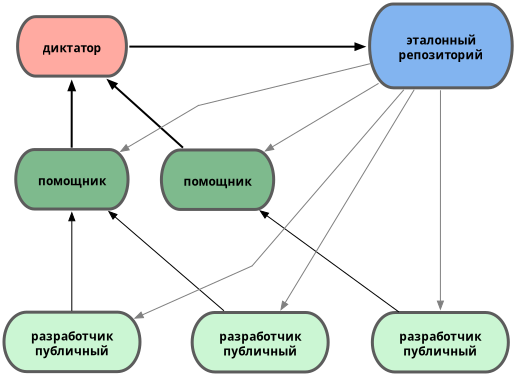 <?xml version="1.0" encoding="UTF-8"?>
<dia:diagram xmlns:dia="http://www.lysator.liu.se/~alla/dia/">
  <dia:layer name="Segundo Plano" visible="true" active="true">
    <dia:object type="Flowchart - Terminal" version="1" id="O0">
      <dia:attribute name="obj_pos">
        <dia:point val="-7.912,0.369"/>
      </dia:attribute>
      <dia:attribute name="obj_bb">
        <dia:rectangle val="-7.987,0.294;-0.706,4.634"/>
      </dia:attribute>
      <dia:attribute name="meta">
        <dia:composite type="dict"/>
      </dia:attribute>
      <dia:attribute name="elem_corner">
        <dia:point val="-7.912,0.369"/>
      </dia:attribute>
      <dia:attribute name="elem_width">
        <dia:real val="7.131"/>
      </dia:attribute>
      <dia:attribute name="elem_height">
        <dia:real val="4.19"/>
      </dia:attribute>
      <dia:attribute name="line_width">
        <dia:real val="0.15"/>
      </dia:attribute>
      <dia:attribute name="line_colour">
        <dia:color val="#5c5c5c"/>
      </dia:attribute>
      <dia:attribute name="fill_colour">
        <dia:color val="#82b4f0"/>
      </dia:attribute>
      <dia:attribute name="show_background">
        <dia:boolean val="true"/>
      </dia:attribute>
      <dia:attribute name="line_style">
        <dia:enum val="0"/>
        <dia:real val="1"/>
      </dia:attribute>
      <dia:attribute name="padding">
        <dia:real val="0"/>
      </dia:attribute>
      <dia:attribute name="text">
        <dia:composite type="text">
          <dia:attribute name="string">
            <dia:string>#эталонный
репозиторий#</dia:string>
          </dia:attribute>
          <dia:attribute name="font">
            <dia:font family="sans" style="80" name="Helvetica-Bold"/>
          </dia:attribute>
          <dia:attribute name="height">
            <dia:real val="0.741"/>
          </dia:attribute>
          <dia:attribute name="pos">
            <dia:point val="-4.347,2.279"/>
          </dia:attribute>
          <dia:attribute name="color">
            <dia:color val="#000000"/>
          </dia:attribute>
          <dia:attribute name="alignment">
            <dia:enum val="1"/>
          </dia:attribute>
        </dia:composite>
      </dia:attribute>
      <dia:attribute name="flip_horizontal">
        <dia:boolean val="false"/>
      </dia:attribute>
      <dia:attribute name="flip_vertical">
        <dia:boolean val="false"/>
      </dia:attribute>
      <dia:attribute name="subscale">
        <dia:real val="1"/>
      </dia:attribute>
    </dia:object>
    <dia:object type="Flowchart - Terminal" version="1" id="O1">
      <dia:attribute name="obj_pos">
        <dia:point val="-18.322,7.668"/>
      </dia:attribute>
      <dia:attribute name="obj_bb">
        <dia:rectangle val="-18.396,7.593;-12.633,10.716"/>
      </dia:attribute>
      <dia:attribute name="meta">
        <dia:composite type="dict"/>
      </dia:attribute>
      <dia:attribute name="elem_corner">
        <dia:point val="-18.322,7.668"/>
      </dia:attribute>
      <dia:attribute name="elem_width">
        <dia:real val="5.614"/>
      </dia:attribute>
      <dia:attribute name="elem_height">
        <dia:real val="2.973"/>
      </dia:attribute>
      <dia:attribute name="line_width">
        <dia:real val="0.15"/>
      </dia:attribute>
      <dia:attribute name="line_colour">
        <dia:color val="#5c5c5c"/>
      </dia:attribute>
      <dia:attribute name="fill_colour">
        <dia:color val="#7eba8d"/>
      </dia:attribute>
      <dia:attribute name="show_background">
        <dia:boolean val="true"/>
      </dia:attribute>
      <dia:attribute name="line_style">
        <dia:enum val="0"/>
        <dia:real val="1"/>
      </dia:attribute>
      <dia:attribute name="padding">
        <dia:real val="0"/>
      </dia:attribute>
      <dia:attribute name="text">
        <dia:composite type="text">
          <dia:attribute name="string">
            <dia:string>#помощник#</dia:string>
          </dia:attribute>
          <dia:attribute name="font">
            <dia:font family="sans" style="80" name="Helvetica-Bold"/>
          </dia:attribute>
          <dia:attribute name="height">
            <dia:real val="0.741"/>
          </dia:attribute>
          <dia:attribute name="pos">
            <dia:point val="-15.515,9.339"/>
          </dia:attribute>
          <dia:attribute name="color">
            <dia:color val="#000000"/>
          </dia:attribute>
          <dia:attribute name="alignment">
            <dia:enum val="1"/>
          </dia:attribute>
        </dia:composite>
      </dia:attribute>
      <dia:attribute name="flip_horizontal">
        <dia:boolean val="false"/>
      </dia:attribute>
      <dia:attribute name="flip_vertical">
        <dia:boolean val="false"/>
      </dia:attribute>
      <dia:attribute name="subscale">
        <dia:real val="1"/>
      </dia:attribute>
    </dia:object>
    <dia:object type="Standard - Line" version="0" id="O2">
      <dia:attribute name="obj_pos">
        <dia:point val="-8.169,2.503"/>
      </dia:attribute>
      <dia:attribute name="obj_bb">
        <dia:rectangle val="-19.975,2.281;-8.076,2.725"/>
      </dia:attribute>
      <dia:attribute name="conn_endpoints">
        <dia:point val="-8.169,2.503"/>
        <dia:point val="-19.925,2.5"/>
      </dia:attribute>
      <dia:attribute name="numcp">
        <dia:int val="1"/>
      </dia:attribute>
      <dia:attribute name="line_width">
        <dia:real val="0.1"/>
      </dia:attribute>
      <dia:attribute name="start_arrow">
        <dia:enum val="3"/>
      </dia:attribute>
      <dia:attribute name="start_arrow_length">
        <dia:real val="0.4"/>
      </dia:attribute>
      <dia:attribute name="start_arrow_width">
        <dia:real val="0.3"/>
      </dia:attribute>
    </dia:object>
    <dia:object type="Flowchart - Terminal" version="1" id="O3">
      <dia:attribute name="obj_pos">
        <dia:point val="-25.604,7.647"/>
      </dia:attribute>
      <dia:attribute name="obj_bb">
        <dia:rectangle val="-25.679,7.572;-19.915,10.696"/>
      </dia:attribute>
      <dia:attribute name="meta">
        <dia:composite type="dict"/>
      </dia:attribute>
      <dia:attribute name="elem_corner">
        <dia:point val="-25.604,7.647"/>
      </dia:attribute>
      <dia:attribute name="elem_width">
        <dia:real val="5.614"/>
      </dia:attribute>
      <dia:attribute name="elem_height">
        <dia:real val="2.973"/>
      </dia:attribute>
      <dia:attribute name="line_width">
        <dia:real val="0.15"/>
      </dia:attribute>
      <dia:attribute name="line_colour">
        <dia:color val="#5c5c5c"/>
      </dia:attribute>
      <dia:attribute name="fill_colour">
        <dia:color val="#7eba8d"/>
      </dia:attribute>
      <dia:attribute name="show_background">
        <dia:boolean val="true"/>
      </dia:attribute>
      <dia:attribute name="line_style">
        <dia:enum val="0"/>
        <dia:real val="1"/>
      </dia:attribute>
      <dia:attribute name="padding">
        <dia:real val="0"/>
      </dia:attribute>
      <dia:attribute name="text">
        <dia:composite type="text">
          <dia:attribute name="string">
            <dia:string>#помощник#</dia:string>
          </dia:attribute>
          <dia:attribute name="font">
            <dia:font family="sans" style="80" name="Helvetica-Bold"/>
          </dia:attribute>
          <dia:attribute name="height">
            <dia:real val="0.741"/>
          </dia:attribute>
          <dia:attribute name="pos">
            <dia:point val="-22.797,9.319"/>
          </dia:attribute>
          <dia:attribute name="color">
            <dia:color val="#000000"/>
          </dia:attribute>
          <dia:attribute name="alignment">
            <dia:enum val="1"/>
          </dia:attribute>
        </dia:composite>
      </dia:attribute>
      <dia:attribute name="flip_horizontal">
        <dia:boolean val="false"/>
      </dia:attribute>
      <dia:attribute name="flip_vertical">
        <dia:boolean val="false"/>
      </dia:attribute>
      <dia:attribute name="subscale">
        <dia:real val="1"/>
      </dia:attribute>
    </dia:object>
    <dia:object type="Flowchart - Terminal" version="1" id="O4">
      <dia:attribute name="obj_pos">
        <dia:point val="-25.513,1.002"/>
      </dia:attribute>
      <dia:attribute name="obj_bb">
        <dia:rectangle val="-25.588,0.927;-19.996,4.051"/>
      </dia:attribute>
      <dia:attribute name="meta">
        <dia:composite type="dict"/>
      </dia:attribute>
      <dia:attribute name="elem_corner">
        <dia:point val="-25.513,1.002"/>
      </dia:attribute>
      <dia:attribute name="elem_width">
        <dia:real val="5.442"/>
      </dia:attribute>
      <dia:attribute name="elem_height">
        <dia:real val="2.973"/>
      </dia:attribute>
      <dia:attribute name="line_width">
        <dia:real val="0.15"/>
      </dia:attribute>
      <dia:attribute name="line_colour">
        <dia:color val="#5c5c5c"/>
      </dia:attribute>
      <dia:attribute name="fill_colour">
        <dia:color val="#ffaaa1"/>
      </dia:attribute>
      <dia:attribute name="show_background">
        <dia:boolean val="true"/>
      </dia:attribute>
      <dia:attribute name="line_style">
        <dia:enum val="0"/>
        <dia:real val="1"/>
      </dia:attribute>
      <dia:attribute name="padding">
        <dia:real val="0"/>
      </dia:attribute>
      <dia:attribute name="text">
        <dia:composite type="text">
          <dia:attribute name="string">
            <dia:string>#диктатор#</dia:string>
          </dia:attribute>
          <dia:attribute name="font">
            <dia:font family="sans" style="80" name="Helvetica-Bold"/>
          </dia:attribute>
          <dia:attribute name="height">
            <dia:real val="0.741"/>
          </dia:attribute>
          <dia:attribute name="pos">
            <dia:point val="-22.792,2.674"/>
          </dia:attribute>
          <dia:attribute name="color">
            <dia:color val="#000000"/>
          </dia:attribute>
          <dia:attribute name="alignment">
            <dia:enum val="1"/>
          </dia:attribute>
        </dia:composite>
      </dia:attribute>
      <dia:attribute name="flip_horizontal">
        <dia:boolean val="false"/>
      </dia:attribute>
      <dia:attribute name="flip_vertical">
        <dia:boolean val="false"/>
      </dia:attribute>
      <dia:attribute name="subscale">
        <dia:real val="1"/>
      </dia:attribute>
    </dia:object>
    <dia:object type="Flowchart - Terminal" version="1" id="O5">
      <dia:attribute name="obj_pos">
        <dia:point val="-26.192,15.777"/>
      </dia:attribute>
      <dia:attribute name="obj_bb">
        <dia:rectangle val="-26.267,15.703;-19.318,18.826"/>
      </dia:attribute>
      <dia:attribute name="meta">
        <dia:composite type="dict"/>
      </dia:attribute>
      <dia:attribute name="elem_corner">
        <dia:point val="-26.192,15.777"/>
      </dia:attribute>
      <dia:attribute name="elem_width">
        <dia:real val="6.799"/>
      </dia:attribute>
      <dia:attribute name="elem_height">
        <dia:real val="2.973"/>
      </dia:attribute>
      <dia:attribute name="line_width">
        <dia:real val="0.15"/>
      </dia:attribute>
      <dia:attribute name="line_colour">
        <dia:color val="#5c5c5c"/>
      </dia:attribute>
      <dia:attribute name="fill_colour">
        <dia:color val="#cbf6d3"/>
      </dia:attribute>
      <dia:attribute name="show_background">
        <dia:boolean val="true"/>
      </dia:attribute>
      <dia:attribute name="line_style">
        <dia:enum val="0"/>
        <dia:real val="1"/>
      </dia:attribute>
      <dia:attribute name="padding">
        <dia:real val="0"/>
      </dia:attribute>
      <dia:attribute name="text">
        <dia:composite type="text">
          <dia:attribute name="string">
            <dia:string>#разработчик
публичный#</dia:string>
          </dia:attribute>
          <dia:attribute name="font">
            <dia:font family="sans" style="80" name="Helvetica-Bold"/>
          </dia:attribute>
          <dia:attribute name="height">
            <dia:real val="0.741"/>
          </dia:attribute>
          <dia:attribute name="pos">
            <dia:point val="-22.792,17.079"/>
          </dia:attribute>
          <dia:attribute name="color">
            <dia:color val="#000000"/>
          </dia:attribute>
          <dia:attribute name="alignment">
            <dia:enum val="1"/>
          </dia:attribute>
        </dia:composite>
      </dia:attribute>
      <dia:attribute name="flip_horizontal">
        <dia:boolean val="false"/>
      </dia:attribute>
      <dia:attribute name="flip_vertical">
        <dia:boolean val="false"/>
      </dia:attribute>
      <dia:attribute name="subscale">
        <dia:real val="1"/>
      </dia:attribute>
    </dia:object>
    <dia:object type="Flowchart - Terminal" version="1" id="O6">
      <dia:attribute name="obj_pos">
        <dia:point val="-16.783,15.793"/>
      </dia:attribute>
      <dia:attribute name="obj_bb">
        <dia:rectangle val="-16.858,15.717;-9.909,18.841"/>
      </dia:attribute>
      <dia:attribute name="meta">
        <dia:composite type="dict"/>
      </dia:attribute>
      <dia:attribute name="elem_corner">
        <dia:point val="-16.783,15.793"/>
      </dia:attribute>
      <dia:attribute name="elem_width">
        <dia:real val="6.799"/>
      </dia:attribute>
      <dia:attribute name="elem_height">
        <dia:real val="2.973"/>
      </dia:attribute>
      <dia:attribute name="line_width">
        <dia:real val="0.15"/>
      </dia:attribute>
      <dia:attribute name="line_colour">
        <dia:color val="#5c5c5c"/>
      </dia:attribute>
      <dia:attribute name="fill_colour">
        <dia:color val="#cbf6d3"/>
      </dia:attribute>
      <dia:attribute name="show_background">
        <dia:boolean val="true"/>
      </dia:attribute>
      <dia:attribute name="line_style">
        <dia:enum val="0"/>
        <dia:real val="1"/>
      </dia:attribute>
      <dia:attribute name="padding">
        <dia:real val="0"/>
      </dia:attribute>
      <dia:attribute name="text">
        <dia:composite type="text">
          <dia:attribute name="string">
            <dia:string>#разработчик
публичный#</dia:string>
          </dia:attribute>
          <dia:attribute name="font">
            <dia:font family="sans" style="80" name="Helvetica-Bold"/>
          </dia:attribute>
          <dia:attribute name="height">
            <dia:real val="0.741"/>
          </dia:attribute>
          <dia:attribute name="pos">
            <dia:point val="-13.383,17.094"/>
          </dia:attribute>
          <dia:attribute name="color">
            <dia:color val="#000000"/>
          </dia:attribute>
          <dia:attribute name="alignment">
            <dia:enum val="1"/>
          </dia:attribute>
        </dia:composite>
      </dia:attribute>
      <dia:attribute name="flip_horizontal">
        <dia:boolean val="false"/>
      </dia:attribute>
      <dia:attribute name="flip_vertical">
        <dia:boolean val="false"/>
      </dia:attribute>
      <dia:attribute name="subscale">
        <dia:real val="1"/>
      </dia:attribute>
    </dia:object>
    <dia:object type="Flowchart - Terminal" version="1" id="O7">
      <dia:attribute name="obj_pos">
        <dia:point val="-7.774,15.795"/>
      </dia:attribute>
      <dia:attribute name="obj_bb">
        <dia:rectangle val="-7.849,15.72;-0.9,18.843"/>
      </dia:attribute>
      <dia:attribute name="meta">
        <dia:composite type="dict"/>
      </dia:attribute>
      <dia:attribute name="elem_corner">
        <dia:point val="-7.774,15.795"/>
      </dia:attribute>
      <dia:attribute name="elem_width">
        <dia:real val="6.799"/>
      </dia:attribute>
      <dia:attribute name="elem_height">
        <dia:real val="2.973"/>
      </dia:attribute>
      <dia:attribute name="line_width">
        <dia:real val="0.15"/>
      </dia:attribute>
      <dia:attribute name="line_colour">
        <dia:color val="#5c5c5c"/>
      </dia:attribute>
      <dia:attribute name="fill_colour">
        <dia:color val="#cbf6d3"/>
      </dia:attribute>
      <dia:attribute name="show_background">
        <dia:boolean val="true"/>
      </dia:attribute>
      <dia:attribute name="line_style">
        <dia:enum val="0"/>
        <dia:real val="1"/>
      </dia:attribute>
      <dia:attribute name="padding">
        <dia:real val="0"/>
      </dia:attribute>
      <dia:attribute name="text">
        <dia:composite type="text">
          <dia:attribute name="string">
            <dia:string>#разработчик
публичный#</dia:string>
          </dia:attribute>
          <dia:attribute name="font">
            <dia:font family="sans" style="80" name="Helvetica-Bold"/>
          </dia:attribute>
          <dia:attribute name="height">
            <dia:real val="0.741"/>
          </dia:attribute>
          <dia:attribute name="pos">
            <dia:point val="-4.375,17.096"/>
          </dia:attribute>
          <dia:attribute name="color">
            <dia:color val="#000000"/>
          </dia:attribute>
          <dia:attribute name="alignment">
            <dia:enum val="1"/>
          </dia:attribute>
        </dia:composite>
      </dia:attribute>
      <dia:attribute name="flip_horizontal">
        <dia:boolean val="false"/>
      </dia:attribute>
      <dia:attribute name="flip_vertical">
        <dia:boolean val="false"/>
      </dia:attribute>
      <dia:attribute name="subscale">
        <dia:real val="1"/>
      </dia:attribute>
    </dia:object>
    <dia:object type="Standard - Line" version="0" id="O8">
      <dia:attribute name="obj_pos">
        <dia:point val="-22.806,4.234"/>
      </dia:attribute>
      <dia:attribute name="obj_bb">
        <dia:rectangle val="-23.029,4.142;-22.584,7.603"/>
      </dia:attribute>
      <dia:attribute name="conn_endpoints">
        <dia:point val="-22.806,4.234"/>
        <dia:point val="-22.808,7.553"/>
      </dia:attribute>
      <dia:attribute name="numcp">
        <dia:int val="1"/>
      </dia:attribute>
      <dia:attribute name="line_width">
        <dia:real val="0.1"/>
      </dia:attribute>
      <dia:attribute name="start_arrow">
        <dia:enum val="3"/>
      </dia:attribute>
      <dia:attribute name="start_arrow_length">
        <dia:real val="0.4"/>
      </dia:attribute>
      <dia:attribute name="start_arrow_width">
        <dia:real val="0.3"/>
      </dia:attribute>
    </dia:object>
    <dia:object type="Standard - Line" version="0" id="O9">
      <dia:attribute name="obj_pos">
        <dia:point val="-21.006,4.166"/>
      </dia:attribute>
      <dia:attribute name="obj_bb">
        <dia:rectangle val="-21.077,4.095;-17.173,7.624"/>
      </dia:attribute>
      <dia:attribute name="conn_endpoints">
        <dia:point val="-21.006,4.166"/>
        <dia:point val="-17.244,7.553"/>
      </dia:attribute>
      <dia:attribute name="numcp">
        <dia:int val="1"/>
      </dia:attribute>
      <dia:attribute name="line_width">
        <dia:real val="0.1"/>
      </dia:attribute>
      <dia:attribute name="start_arrow">
        <dia:enum val="3"/>
      </dia:attribute>
      <dia:attribute name="start_arrow_length">
        <dia:real val="0.4"/>
      </dia:attribute>
      <dia:attribute name="start_arrow_width">
        <dia:real val="0.3"/>
      </dia:attribute>
    </dia:object>
    <dia:object type="Standard - Line" version="0" id="O10">
      <dia:attribute name="obj_pos">
        <dia:point val="-22.801,10.783"/>
      </dia:attribute>
      <dia:attribute name="obj_bb">
        <dia:rectangle val="-22.988,10.737;-22.615,15.741"/>
      </dia:attribute>
      <dia:attribute name="conn_endpoints">
        <dia:point val="-22.801,10.783"/>
        <dia:point val="-22.802,15.716"/>
      </dia:attribute>
      <dia:attribute name="numcp">
        <dia:int val="1"/>
      </dia:attribute>
      <dia:attribute name="line_width">
        <dia:real val="0.05"/>
      </dia:attribute>
      <dia:attribute name="start_arrow">
        <dia:enum val="3"/>
      </dia:attribute>
      <dia:attribute name="start_arrow_length">
        <dia:real val="0.4"/>
      </dia:attribute>
      <dia:attribute name="start_arrow_width">
        <dia:real val="0.3"/>
      </dia:attribute>
    </dia:object>
    <dia:object type="Standard - Line" version="0" id="O11">
      <dia:attribute name="obj_pos">
        <dia:point val="-20.965,10.732"/>
      </dia:attribute>
      <dia:attribute name="obj_bb">
        <dia:rectangle val="-21.0,10.697;-15.159,15.745"/>
      </dia:attribute>
      <dia:attribute name="conn_endpoints">
        <dia:point val="-20.965,10.732"/>
        <dia:point val="-15.194,15.709"/>
      </dia:attribute>
      <dia:attribute name="numcp">
        <dia:int val="1"/>
      </dia:attribute>
      <dia:attribute name="line_width">
        <dia:real val="0.05"/>
      </dia:attribute>
      <dia:attribute name="start_arrow">
        <dia:enum val="3"/>
      </dia:attribute>
      <dia:attribute name="start_arrow_length">
        <dia:real val="0.4"/>
      </dia:attribute>
      <dia:attribute name="start_arrow_width">
        <dia:real val="0.3"/>
      </dia:attribute>
    </dia:object>
    <dia:object type="Standard - Line" version="0" id="O12">
      <dia:attribute name="obj_pos">
        <dia:point val="-13.398,10.699"/>
      </dia:attribute>
      <dia:attribute name="obj_bb">
        <dia:rectangle val="-13.435,10.665;-6.415,15.8"/>
      </dia:attribute>
      <dia:attribute name="conn_endpoints">
        <dia:point val="-13.398,10.699"/>
        <dia:point val="-6.45,15.766"/>
      </dia:attribute>
      <dia:attribute name="numcp">
        <dia:int val="1"/>
      </dia:attribute>
      <dia:attribute name="line_width">
        <dia:real val="0.05"/>
      </dia:attribute>
      <dia:attribute name="start_arrow">
        <dia:enum val="3"/>
      </dia:attribute>
      <dia:attribute name="start_arrow_length">
        <dia:real val="0.4"/>
      </dia:attribute>
      <dia:attribute name="start_arrow_width">
        <dia:real val="0.3"/>
      </dia:attribute>
    </dia:object>
    <dia:object type="Standard - Line" version="0" id="O13">
      <dia:attribute name="obj_pos">
        <dia:point val="-19.666,16.087"/>
      </dia:attribute>
      <dia:attribute name="obj_bb">
        <dia:rectangle val="-19.709,13.426;-13.742,16.12"/>
      </dia:attribute>
      <dia:attribute name="conn_endpoints">
        <dia:point val="-19.666,16.087"/>
        <dia:point val="-13.775,13.459"/>
      </dia:attribute>
      <dia:attribute name="numcp">
        <dia:int val="1"/>
      </dia:attribute>
      <dia:attribute name="line_color">
        <dia:color val="#808080"/>
      </dia:attribute>
      <dia:attribute name="line_width">
        <dia:real val="0.05"/>
      </dia:attribute>
      <dia:attribute name="start_arrow">
        <dia:enum val="3"/>
      </dia:attribute>
      <dia:attribute name="start_arrow_length">
        <dia:real val="0.4"/>
      </dia:attribute>
      <dia:attribute name="start_arrow_width">
        <dia:real val="0.3"/>
      </dia:attribute>
    </dia:object>
    <dia:object type="Standard - Line" version="0" id="O14">
      <dia:attribute name="obj_pos">
        <dia:point val="-12.356,15.672"/>
      </dia:attribute>
      <dia:attribute name="obj_bb">
        <dia:rectangle val="-12.39,4.619;-5.647,15.711"/>
      </dia:attribute>
      <dia:attribute name="conn_endpoints">
        <dia:point val="-12.356,15.672"/>
        <dia:point val="-5.681,4.653"/>
      </dia:attribute>
      <dia:attribute name="numcp">
        <dia:int val="1"/>
      </dia:attribute>
      <dia:attribute name="line_color">
        <dia:color val="#808080"/>
      </dia:attribute>
      <dia:attribute name="line_width">
        <dia:real val="0.05"/>
      </dia:attribute>
      <dia:attribute name="start_arrow">
        <dia:enum val="3"/>
      </dia:attribute>
      <dia:attribute name="start_arrow_length">
        <dia:real val="0.4"/>
      </dia:attribute>
      <dia:attribute name="start_arrow_width">
        <dia:real val="0.3"/>
      </dia:attribute>
    </dia:object>
    <dia:object type="Standard - Line" version="0" id="O15">
      <dia:attribute name="obj_pos">
        <dia:point val="-4.372,15.65"/>
      </dia:attribute>
      <dia:attribute name="obj_bb">
        <dia:rectangle val="-4.558,4.656;-4.186,15.696"/>
      </dia:attribute>
      <dia:attribute name="conn_endpoints">
        <dia:point val="-4.372,15.65"/>
        <dia:point val="-4.369,4.681"/>
      </dia:attribute>
      <dia:attribute name="numcp">
        <dia:int val="1"/>
      </dia:attribute>
      <dia:attribute name="line_color">
        <dia:color val="#808080"/>
      </dia:attribute>
      <dia:attribute name="line_width">
        <dia:real val="0.05"/>
      </dia:attribute>
      <dia:attribute name="start_arrow">
        <dia:enum val="3"/>
      </dia:attribute>
      <dia:attribute name="start_arrow_length">
        <dia:real val="0.4"/>
      </dia:attribute>
      <dia:attribute name="start_arrow_width">
        <dia:real val="0.3"/>
      </dia:attribute>
    </dia:object>
    <dia:object type="Standard - Line" version="0" id="O16">
      <dia:attribute name="obj_pos">
        <dia:point val="-20.375,7.75"/>
      </dia:attribute>
      <dia:attribute name="obj_bb">
        <dia:rectangle val="-20.415,5.391;-16.41,7.784"/>
      </dia:attribute>
      <dia:attribute name="conn_endpoints">
        <dia:point val="-20.375,7.75"/>
        <dia:point val="-16.444,5.425"/>
      </dia:attribute>
      <dia:attribute name="numcp">
        <dia:int val="1"/>
      </dia:attribute>
      <dia:attribute name="line_color">
        <dia:color val="#808080"/>
      </dia:attribute>
      <dia:attribute name="line_width">
        <dia:real val="0.05"/>
      </dia:attribute>
      <dia:attribute name="start_arrow">
        <dia:enum val="3"/>
      </dia:attribute>
      <dia:attribute name="start_arrow_length">
        <dia:real val="0.4"/>
      </dia:attribute>
      <dia:attribute name="start_arrow_width">
        <dia:real val="0.3"/>
      </dia:attribute>
    </dia:object>
    <dia:object type="Standard - Line" version="0" id="O17">
      <dia:attribute name="obj_pos">
        <dia:point val="-13.145,7.73"/>
      </dia:attribute>
      <dia:attribute name="obj_bb">
        <dia:rectangle val="-13.185,4.303;-7.428,7.764"/>
      </dia:attribute>
      <dia:attribute name="conn_endpoints">
        <dia:point val="-13.145,7.73"/>
        <dia:point val="-7.463,4.338"/>
      </dia:attribute>
      <dia:attribute name="numcp">
        <dia:int val="1"/>
      </dia:attribute>
      <dia:attribute name="line_color">
        <dia:color val="#808080"/>
      </dia:attribute>
      <dia:attribute name="line_width">
        <dia:real val="0.05"/>
      </dia:attribute>
      <dia:attribute name="start_arrow">
        <dia:enum val="3"/>
      </dia:attribute>
      <dia:attribute name="start_arrow_length">
        <dia:real val="0.4"/>
      </dia:attribute>
      <dia:attribute name="start_arrow_width">
        <dia:real val="0.3"/>
      </dia:attribute>
    </dia:object>
    <dia:object type="Standard - Line" version="0" id="O18">
      <dia:attribute name="obj_pos">
        <dia:point val="-16.469,5.444"/>
      </dia:attribute>
      <dia:attribute name="obj_bb">
        <dia:rectangle val="-16.499,3.326;-7.864,5.474"/>
      </dia:attribute>
      <dia:attribute name="conn_endpoints">
        <dia:point val="-16.469,5.444"/>
        <dia:point val="-7.894,3.356"/>
      </dia:attribute>
      <dia:attribute name="numcp">
        <dia:int val="1"/>
      </dia:attribute>
      <dia:attribute name="line_color">
        <dia:color val="#808080"/>
      </dia:attribute>
      <dia:attribute name="line_width">
        <dia:real val="0.05"/>
      </dia:attribute>
    </dia:object>
    <dia:object type="Standard - Line" version="0" id="O19">
      <dia:attribute name="obj_pos">
        <dia:point val="-13.791,13.469"/>
      </dia:attribute>
      <dia:attribute name="obj_bb">
        <dia:rectangle val="-13.826,4.621;-6.165,13.504"/>
      </dia:attribute>
      <dia:attribute name="conn_endpoints">
        <dia:point val="-13.791,13.469"/>
        <dia:point val="-6.2,4.656"/>
      </dia:attribute>
      <dia:attribute name="numcp">
        <dia:int val="1"/>
      </dia:attribute>
      <dia:attribute name="line_color">
        <dia:color val="#808080"/>
      </dia:attribute>
      <dia:attribute name="line_width">
        <dia:real val="0.05"/>
      </dia:attribute>
    </dia:object>
  </dia:layer>
</dia:diagram>
